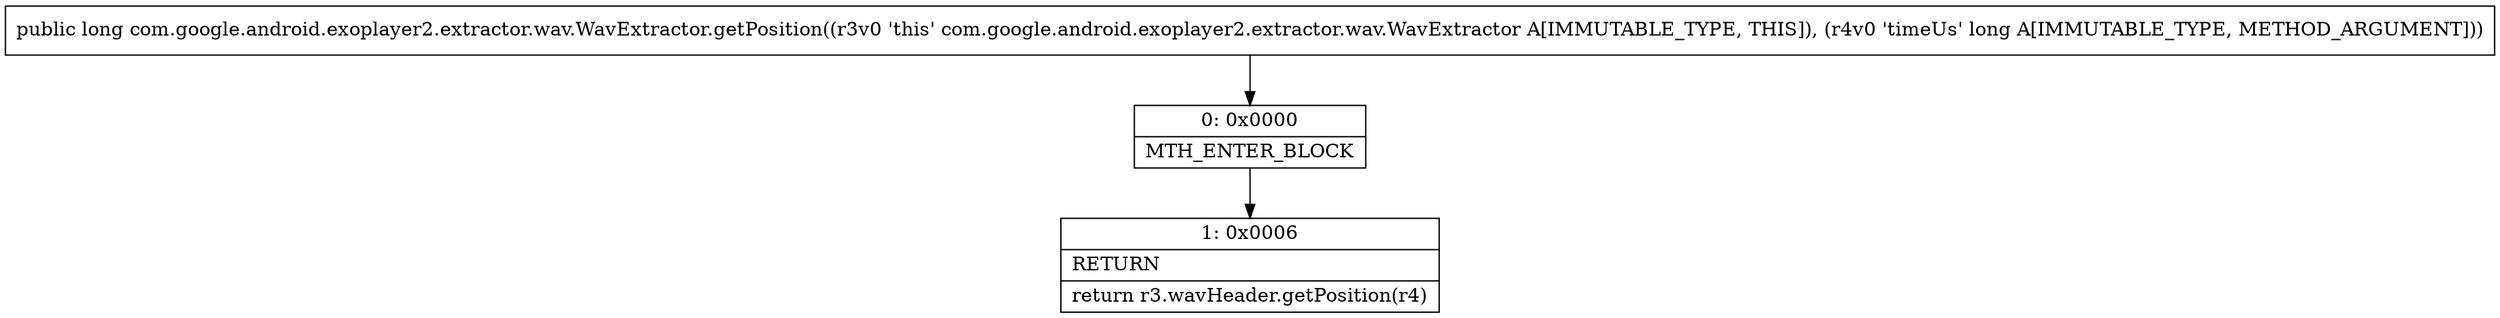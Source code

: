 digraph "CFG forcom.google.android.exoplayer2.extractor.wav.WavExtractor.getPosition(J)J" {
Node_0 [shape=record,label="{0\:\ 0x0000|MTH_ENTER_BLOCK\l}"];
Node_1 [shape=record,label="{1\:\ 0x0006|RETURN\l|return r3.wavHeader.getPosition(r4)\l}"];
MethodNode[shape=record,label="{public long com.google.android.exoplayer2.extractor.wav.WavExtractor.getPosition((r3v0 'this' com.google.android.exoplayer2.extractor.wav.WavExtractor A[IMMUTABLE_TYPE, THIS]), (r4v0 'timeUs' long A[IMMUTABLE_TYPE, METHOD_ARGUMENT])) }"];
MethodNode -> Node_0;
Node_0 -> Node_1;
}

